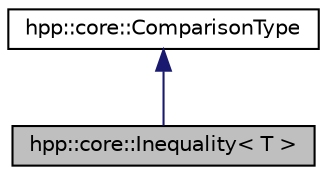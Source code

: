 digraph "hpp::core::Inequality&lt; T &gt;"
{
  edge [fontname="Helvetica",fontsize="10",labelfontname="Helvetica",labelfontsize="10"];
  node [fontname="Helvetica",fontsize="10",shape=record];
  Node1 [label="hpp::core::Inequality\< T \>",height=0.2,width=0.4,color="black", fillcolor="grey75", style="filled" fontcolor="black"];
  Node2 -> Node1 [dir="back",color="midnightblue",fontsize="10",style="solid",fontname="Helvetica"];
  Node2 [label="hpp::core::ComparisonType",height=0.2,width=0.4,color="black", fillcolor="white", style="filled",URL="$a00006.html",tooltip="Abstract class defining the comparison for a function value and doing a saturation, necessary for inequality constraint. "];
}
